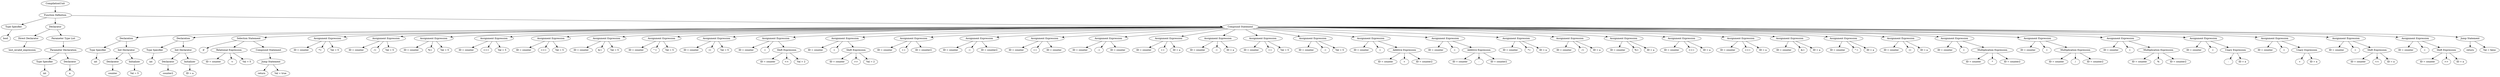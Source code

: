 digraph G {
		Q0[label="CompilationUnit"];
		Q0 -> Q1
		Q1[label="Function Definition"];
		Q1 -> Q2
		Q2[label="Type Specifier"];
		Q2 -> Q3
		Q3[label="bool"];
		Q1 -> Q4
		Q4[label="Declarator"];
		Q4 -> Q5
		Q5[label="Direct Declarator"];
		Q5 -> Q6
		Q6[label="test_invalid_expression"];
		Q4 -> Q7
		Q7[label="Parameter Type List"];
		Q7 -> Q8
		Q8[label="Parameter Declaration"];
		Q8 -> Q9
		Q9[label="Type Specifier"];
		Q9 -> Q10
		Q10[label="int"];
		Q8 -> Q11
		Q11[label="Declarator"];
		Q11 -> Q12
		Q12[label="a"];
		Q1 -> Q13
		Q13[label="Compound Statement"];
		Q13 -> Q14
		Q14[label="Declaration"];
		Q14 -> Q15
		Q15[label="Type Specifier"];
		Q15 -> Q16
		Q16[label="int"];
		Q14 -> Q17
		Q17[label="Init Declarator"];
		Q17 -> Q18
		Q18[label="Declarator"];
		Q18 -> Q19
		Q19[label="counter"];
		Q17 -> Q20
		Q20[label="Initializer"];
		Q20 -> Q21
		Q21[label="Val = 5"];
		Q13 -> Q22
		Q22[label="Declaration"];
		Q22 -> Q23
		Q23[label="Type Specifier"];
		Q23 -> Q24
		Q24[label="int"];
		Q22 -> Q25
		Q25[label="Init Declarator"];
		Q25 -> Q26
		Q26[label="Declarator"];
		Q26 -> Q27
		Q27[label="counter2"];
		Q25 -> Q28
		Q28[label="Initializer"];
		Q28 -> Q29
		Q29[label="ID = a"];
		Q13 -> Q30
		Q30[label="Selection Statement"];
		Q30 -> Q31
		Q31[label="if"];
		Q30 -> Q32
		Q32[label="Relational Expression"];
		Q32 -> Q33
		Q33[label="ID = counter"];
		Q32 -> Q34
		Q34[label="<"];
		Q32 -> Q35
		Q35[label="Val = 5"];
		Q30 -> Q36
		Q36[label="Compound Statement"];
		Q36 -> Q37
		Q37[label="Jump Statement"];
		Q37 -> Q38
		Q38[label="return"];
		Q37 -> Q39
		Q39[label="Val = true"];
		Q13 -> Q40
		Q40[label="Assignment Expression"];
		Q40 -> Q41
		Q41[label="ID = counter"];
		Q40 -> Q42
		Q42[label="*="];
		Q40 -> Q43
		Q43[label="Val = 5"];
		Q13 -> Q44
		Q44[label="Assignment Expression"];
		Q44 -> Q45
		Q45[label="ID = counter"];
		Q44 -> Q46
		Q46[label="/="];
		Q44 -> Q47
		Q47[label="Val = 5"];
		Q13 -> Q48
		Q48[label="Assignment Expression"];
		Q48 -> Q49
		Q49[label="ID = counter"];
		Q48 -> Q50
		Q50[label="%="];
		Q48 -> Q51
		Q51[label="Val = 5"];
		Q13 -> Q52
		Q52[label="Assignment Expression"];
		Q52 -> Q53
		Q53[label="ID = counter"];
		Q52 -> Q54
		Q54[label="<<="];
		Q52 -> Q55
		Q55[label="Val = 5"];
		Q13 -> Q56
		Q56[label="Assignment Expression"];
		Q56 -> Q57
		Q57[label="ID = counter"];
		Q56 -> Q58
		Q58[label=">>="];
		Q56 -> Q59
		Q59[label="Val = 5"];
		Q13 -> Q60
		Q60[label="Assignment Expression"];
		Q60 -> Q61
		Q61[label="ID = counter"];
		Q60 -> Q62
		Q62[label="&="];
		Q60 -> Q63
		Q63[label="Val = 5"];
		Q13 -> Q64
		Q64[label="Assignment Expression"];
		Q64 -> Q65
		Q65[label="ID = counter"];
		Q64 -> Q66
		Q66[label="^="];
		Q64 -> Q67
		Q67[label="Val = 5"];
		Q13 -> Q68
		Q68[label="Assignment Expression"];
		Q68 -> Q69
		Q69[label="ID = counter"];
		Q68 -> Q70
		Q70[label="|="];
		Q68 -> Q71
		Q71[label="Val = 5"];
		Q13 -> Q72
		Q72[label="Assignment Expression"];
		Q72 -> Q73
		Q73[label="ID = counter"];
		Q72 -> Q74
		Q74[label="="];
		Q72 -> Q75
		Q75[label="Shift Expression"];
		Q75 -> Q76
		Q76[label="ID = counter"];
		Q75 -> Q77
		Q77[label="<<"];
		Q75 -> Q78
		Q78[label="Val = 2"];
		Q13 -> Q79
		Q79[label="Assignment Expression"];
		Q79 -> Q80
		Q80[label="ID = counter"];
		Q79 -> Q81
		Q81[label="="];
		Q79 -> Q82
		Q82[label="Shift Expression"];
		Q82 -> Q83
		Q83[label="ID = counter"];
		Q82 -> Q84
		Q84[label=">>"];
		Q82 -> Q85
		Q85[label="Val = 2"];
		Q13 -> Q86
		Q86[label="Assignment Expression"];
		Q86 -> Q87
		Q87[label="ID = counter"];
		Q86 -> Q88
		Q88[label="+="];
		Q86 -> Q89
		Q89[label="ID = counter2"];
		Q13 -> Q90
		Q90[label="Assignment Expression"];
		Q90 -> Q91
		Q91[label="ID = counter"];
		Q90 -> Q92
		Q92[label="-="];
		Q90 -> Q93
		Q93[label="ID = counter2"];
		Q13 -> Q94
		Q94[label="Assignment Expression"];
		Q94 -> Q95
		Q95[label="ID = counter"];
		Q94 -> Q96
		Q96[label="+="];
		Q94 -> Q97
		Q97[label="ID = counter"];
		Q13 -> Q98
		Q98[label="Assignment Expression"];
		Q98 -> Q99
		Q99[label="ID = counter"];
		Q98 -> Q100
		Q100[label="-="];
		Q98 -> Q101
		Q101[label="ID = counter"];
		Q13 -> Q102
		Q102[label="Assignment Expression"];
		Q102 -> Q103
		Q103[label="ID = counter"];
		Q102 -> Q104
		Q104[label="+="];
		Q102 -> Q105
		Q105[label="ID = a"];
		Q13 -> Q106
		Q106[label="Assignment Expression"];
		Q106 -> Q107
		Q107[label="ID = counter"];
		Q106 -> Q108
		Q108[label="-="];
		Q106 -> Q109
		Q109[label="ID = a"];
		Q13 -> Q110
		Q110[label="Assignment Expression"];
		Q110 -> Q111
		Q111[label="ID = counter"];
		Q110 -> Q112
		Q112[label="+="];
		Q110 -> Q113
		Q113[label="Val = 5"];
		Q13 -> Q114
		Q114[label="Assignment Expression"];
		Q114 -> Q115
		Q115[label="ID = counter"];
		Q114 -> Q116
		Q116[label="-="];
		Q114 -> Q117
		Q117[label="Val = 5"];
		Q13 -> Q118
		Q118[label="Assignment Expression"];
		Q118 -> Q119
		Q119[label="ID = counter"];
		Q118 -> Q120
		Q120[label="="];
		Q118 -> Q121
		Q121[label="Additive Expression"];
		Q121 -> Q122
		Q122[label="ID = counter"];
		Q121 -> Q123
		Q123[label="+"];
		Q121 -> Q124
		Q124[label="ID = counter2"];
		Q13 -> Q125
		Q125[label="Assignment Expression"];
		Q125 -> Q126
		Q126[label="ID = counter"];
		Q125 -> Q127
		Q127[label="="];
		Q125 -> Q128
		Q128[label="Additive Expression"];
		Q128 -> Q129
		Q129[label="ID = counter"];
		Q128 -> Q130
		Q130[label="-"];
		Q128 -> Q131
		Q131[label="ID = counter2"];
		Q13 -> Q132
		Q132[label="Assignment Expression"];
		Q132 -> Q133
		Q133[label="ID = counter"];
		Q132 -> Q134
		Q134[label="*="];
		Q132 -> Q135
		Q135[label="ID = a"];
		Q13 -> Q136
		Q136[label="Assignment Expression"];
		Q136 -> Q137
		Q137[label="ID = counter"];
		Q136 -> Q138
		Q138[label="/="];
		Q136 -> Q139
		Q139[label="ID = a"];
		Q13 -> Q140
		Q140[label="Assignment Expression"];
		Q140 -> Q141
		Q141[label="ID = counter"];
		Q140 -> Q142
		Q142[label="%="];
		Q140 -> Q143
		Q143[label="ID = a"];
		Q13 -> Q144
		Q144[label="Assignment Expression"];
		Q144 -> Q145
		Q145[label="ID = counter"];
		Q144 -> Q146
		Q146[label="<<="];
		Q144 -> Q147
		Q147[label="ID = a"];
		Q13 -> Q148
		Q148[label="Assignment Expression"];
		Q148 -> Q149
		Q149[label="ID = counter"];
		Q148 -> Q150
		Q150[label=">>="];
		Q148 -> Q151
		Q151[label="ID = a"];
		Q13 -> Q152
		Q152[label="Assignment Expression"];
		Q152 -> Q153
		Q153[label="ID = counter"];
		Q152 -> Q154
		Q154[label="&="];
		Q152 -> Q155
		Q155[label="ID = a"];
		Q13 -> Q156
		Q156[label="Assignment Expression"];
		Q156 -> Q157
		Q157[label="ID = counter"];
		Q156 -> Q158
		Q158[label="^="];
		Q156 -> Q159
		Q159[label="ID = a"];
		Q13 -> Q160
		Q160[label="Assignment Expression"];
		Q160 -> Q161
		Q161[label="ID = counter"];
		Q160 -> Q162
		Q162[label="|="];
		Q160 -> Q163
		Q163[label="ID = a"];
		Q13 -> Q164
		Q164[label="Assignment Expression"];
		Q164 -> Q165
		Q165[label="ID = counter"];
		Q164 -> Q166
		Q166[label="="];
		Q164 -> Q167
		Q167[label="Multiplication Expression"];
		Q167 -> Q168
		Q168[label="ID = counter"];
		Q167 -> Q169
		Q169[label="*"];
		Q167 -> Q170
		Q170[label="ID = counter2"];
		Q13 -> Q171
		Q171[label="Assignment Expression"];
		Q171 -> Q172
		Q172[label="ID = counter"];
		Q171 -> Q173
		Q173[label="="];
		Q171 -> Q174
		Q174[label="Multiplication Expression"];
		Q174 -> Q175
		Q175[label="ID = counter"];
		Q174 -> Q176
		Q176[label="/"];
		Q174 -> Q177
		Q177[label="ID = counter2"];
		Q13 -> Q178
		Q178[label="Assignment Expression"];
		Q178 -> Q179
		Q179[label="ID = counter"];
		Q178 -> Q180
		Q180[label="="];
		Q178 -> Q181
		Q181[label="Multiplication Expression"];
		Q181 -> Q182
		Q182[label="ID = counter"];
		Q181 -> Q183
		Q183[label="%"];
		Q181 -> Q184
		Q184[label="ID = counter2"];
		Q13 -> Q185
		Q185[label="Assignment Expression"];
		Q185 -> Q186
		Q186[label="ID = counter"];
		Q185 -> Q187
		Q187[label="="];
		Q185 -> Q188
		Q188[label="Unary Expression"];
		Q188 -> Q189
		Q189[label="-"];
		Q188 -> Q190
		Q190[label="ID = a"];
		Q13 -> Q191
		Q191[label="Assignment Expression"];
		Q191 -> Q192
		Q192[label="ID = counter"];
		Q191 -> Q193
		Q193[label="="];
		Q191 -> Q194
		Q194[label="Unary Expression"];
		Q194 -> Q195
		Q195[label="+"];
		Q194 -> Q196
		Q196[label="ID = a"];
		Q13 -> Q197
		Q197[label="Assignment Expression"];
		Q197 -> Q198
		Q198[label="ID = counter"];
		Q197 -> Q199
		Q199[label="="];
		Q197 -> Q200
		Q200[label="Shift Expression"];
		Q200 -> Q201
		Q201[label="ID = counter"];
		Q200 -> Q202
		Q202[label="<<"];
		Q200 -> Q203
		Q203[label="ID = a"];
		Q13 -> Q204
		Q204[label="Assignment Expression"];
		Q204 -> Q205
		Q205[label="ID = counter"];
		Q204 -> Q206
		Q206[label="="];
		Q204 -> Q207
		Q207[label="Shift Expression"];
		Q207 -> Q208
		Q208[label="ID = counter"];
		Q207 -> Q209
		Q209[label=">>"];
		Q207 -> Q210
		Q210[label="ID = a"];
		Q13 -> Q211
		Q211[label="Jump Statement"];
		Q211 -> Q212
		Q212[label="return"];
		Q211 -> Q213
		Q213[label="Val = false"];
		
}